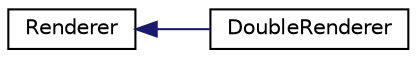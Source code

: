 digraph "Graphical Class Hierarchy"
{
  edge [fontname="Helvetica",fontsize="10",labelfontname="Helvetica",labelfontsize="10"];
  node [fontname="Helvetica",fontsize="10",shape=record];
  rankdir="LR";
  Node0 [label="Renderer",height=0.2,width=0.4,color="black", fillcolor="white", style="filled",URL="$class_renderer.html"];
  Node0 -> Node1 [dir="back",color="midnightblue",fontsize="10",style="solid",fontname="Helvetica"];
  Node1 [label="DoubleRenderer",height=0.2,width=0.4,color="black", fillcolor="white", style="filled",URL="$class_double_renderer.html"];
}
